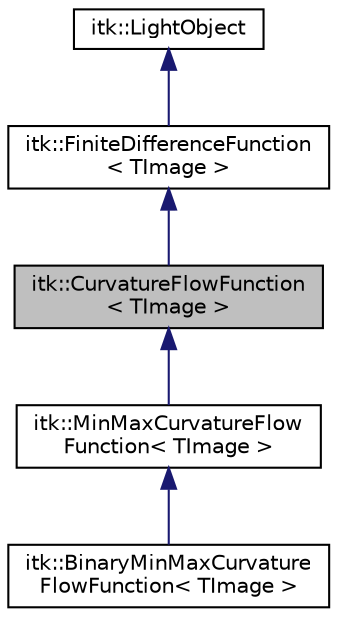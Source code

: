 digraph "itk::CurvatureFlowFunction&lt; TImage &gt;"
{
 // LATEX_PDF_SIZE
  edge [fontname="Helvetica",fontsize="10",labelfontname="Helvetica",labelfontsize="10"];
  node [fontname="Helvetica",fontsize="10",shape=record];
  Node1 [label="itk::CurvatureFlowFunction\l\< TImage \>",height=0.2,width=0.4,color="black", fillcolor="grey75", style="filled", fontcolor="black",tooltip="This class encapsulate the finite difference equation which drives a curvature flow denoising algorit..."];
  Node2 -> Node1 [dir="back",color="midnightblue",fontsize="10",style="solid",fontname="Helvetica"];
  Node2 [label="itk::FiniteDifferenceFunction\l\< TImage \>",height=0.2,width=0.4,color="black", fillcolor="white", style="filled",URL="$classitk_1_1FiniteDifferenceFunction.html",tooltip=" "];
  Node3 -> Node2 [dir="back",color="midnightblue",fontsize="10",style="solid",fontname="Helvetica"];
  Node3 [label="itk::LightObject",height=0.2,width=0.4,color="black", fillcolor="white", style="filled",URL="$classitk_1_1LightObject.html",tooltip="Light weight base class for most itk classes."];
  Node1 -> Node4 [dir="back",color="midnightblue",fontsize="10",style="solid",fontname="Helvetica"];
  Node4 [label="itk::MinMaxCurvatureFlow\lFunction\< TImage \>",height=0.2,width=0.4,color="black", fillcolor="white", style="filled",URL="$classitk_1_1MinMaxCurvatureFlowFunction.html",tooltip=" "];
  Node4 -> Node5 [dir="back",color="midnightblue",fontsize="10",style="solid",fontname="Helvetica"];
  Node5 [label="itk::BinaryMinMaxCurvature\lFlowFunction\< TImage \>",height=0.2,width=0.4,color="black", fillcolor="white", style="filled",URL="$classitk_1_1BinaryMinMaxCurvatureFlowFunction.html",tooltip=" "];
}
